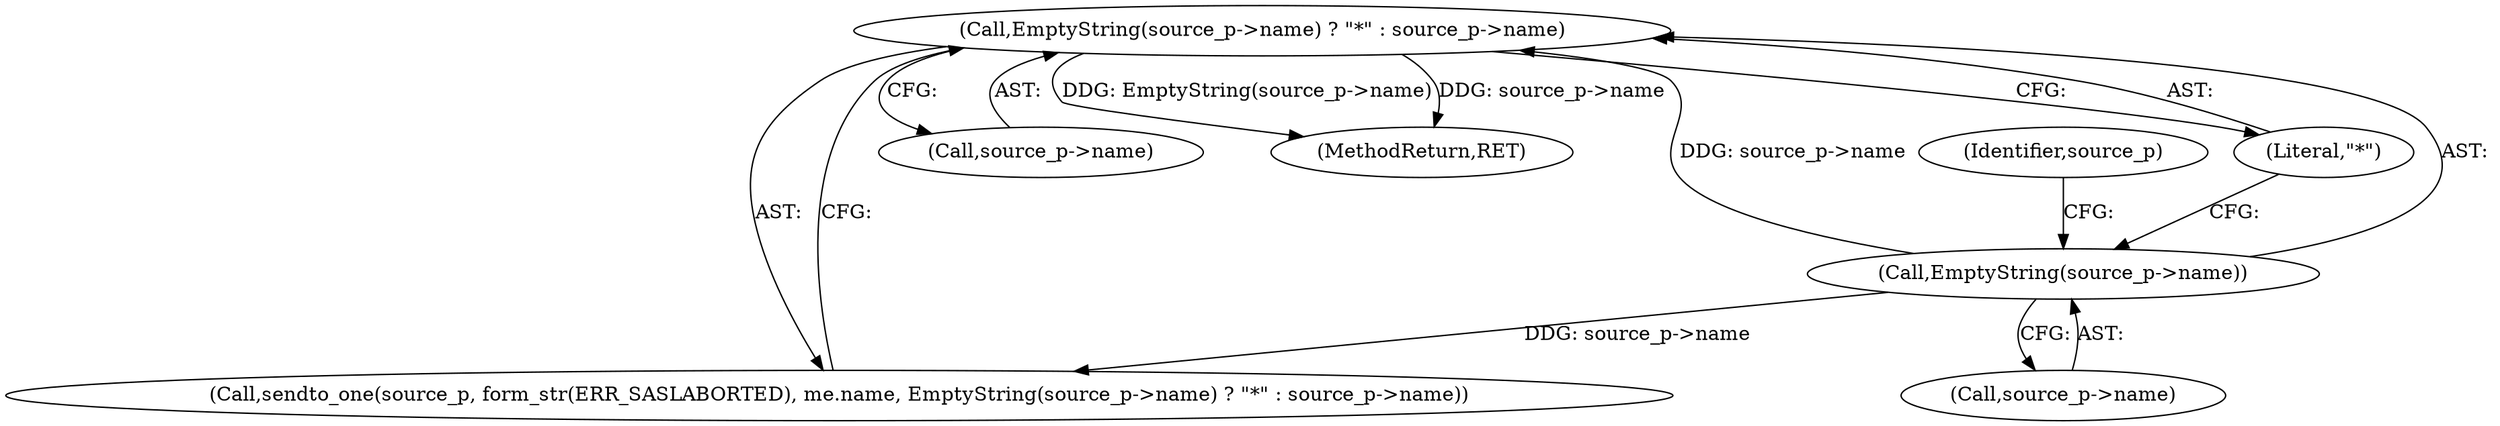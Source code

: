 digraph "0_charybdis_818a3fda944b26d4814132cee14cfda4ea4aa824@pointer" {
"1000181" [label="(Call,EmptyString(source_p->name) ? \"*\" : source_p->name)"];
"1000182" [label="(Call,EmptyString(source_p->name))"];
"1000183" [label="(Call,source_p->name)"];
"1000182" [label="(Call,EmptyString(source_p->name))"];
"1000188" [label="(Identifier,source_p)"];
"1000174" [label="(Call,sendto_one(source_p, form_str(ERR_SASLABORTED), me.name, EmptyString(source_p->name) ? \"*\" : source_p->name))"];
"1000186" [label="(Literal,\"*\")"];
"1000181" [label="(Call,EmptyString(source_p->name) ? \"*\" : source_p->name)"];
"1000187" [label="(Call,source_p->name)"];
"1000396" [label="(MethodReturn,RET)"];
"1000181" -> "1000174"  [label="AST: "];
"1000181" -> "1000186"  [label="CFG: "];
"1000181" -> "1000187"  [label="CFG: "];
"1000182" -> "1000181"  [label="AST: "];
"1000186" -> "1000181"  [label="AST: "];
"1000187" -> "1000181"  [label="AST: "];
"1000174" -> "1000181"  [label="CFG: "];
"1000181" -> "1000396"  [label="DDG: EmptyString(source_p->name)"];
"1000181" -> "1000396"  [label="DDG: source_p->name"];
"1000182" -> "1000181"  [label="DDG: source_p->name"];
"1000182" -> "1000183"  [label="CFG: "];
"1000183" -> "1000182"  [label="AST: "];
"1000186" -> "1000182"  [label="CFG: "];
"1000188" -> "1000182"  [label="CFG: "];
"1000182" -> "1000174"  [label="DDG: source_p->name"];
}
